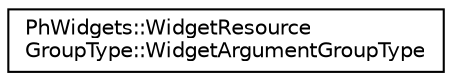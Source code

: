 digraph "Graphical Class Hierarchy"
{
  edge [fontname="Helvetica",fontsize="10",labelfontname="Helvetica",labelfontsize="10"];
  node [fontname="Helvetica",fontsize="10",shape=record];
  rankdir="LR";
  Node0 [label="PhWidgets::WidgetResource\lGroupType::WidgetArgumentGroupType",height=0.2,width=0.4,color="black", fillcolor="white", style="filled",URL="$struct_ph_widgets_1_1_widget_resource_group_type_1_1_widget_argument_group_type.html"];
}

